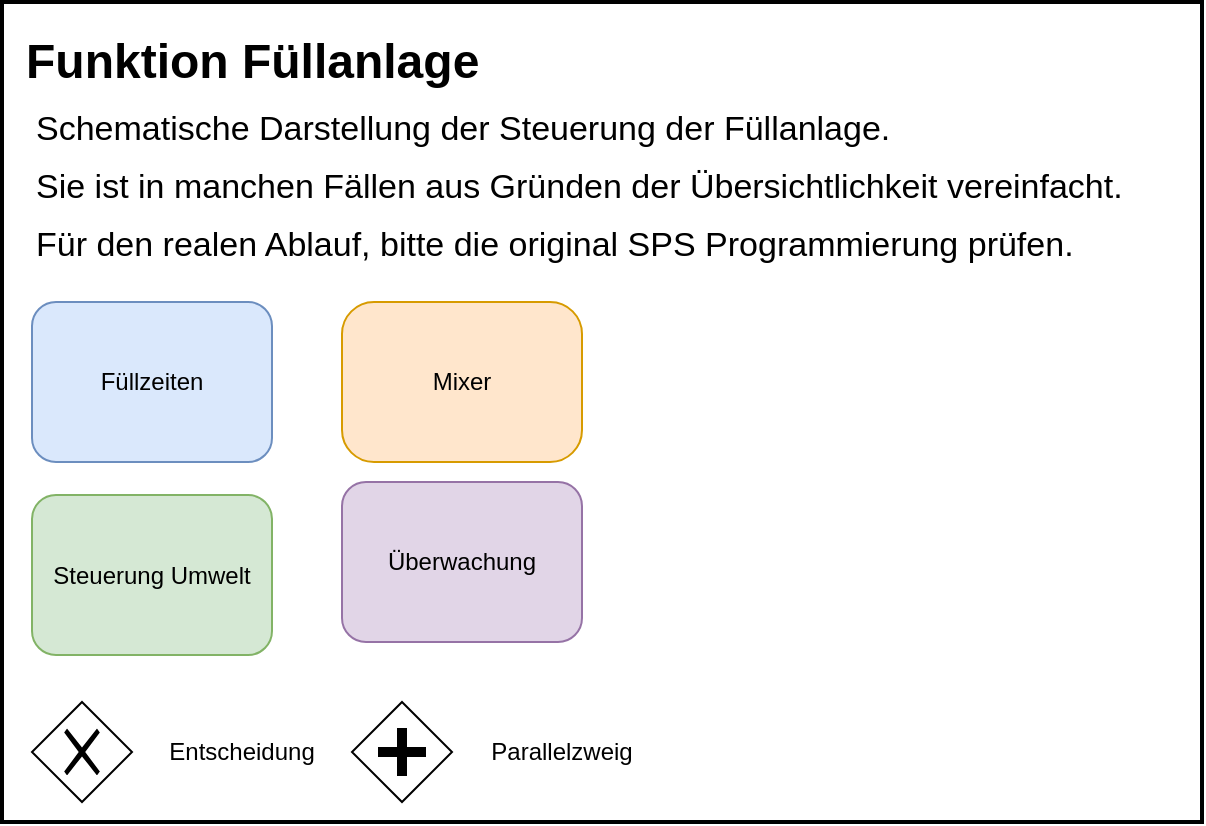 <mxfile version="13.6.2" type="device"><diagram id="hMePZybW7stMpZZ-UBKv" name="Page-1"><mxGraphModel dx="1531" dy="1958" grid="1" gridSize="10" guides="1" tooltips="1" connect="1" arrows="1" fold="1" page="1" pageScale="1" pageWidth="1169" pageHeight="827" math="0" shadow="0"><root><mxCell id="0"/><mxCell id="1" parent="0"/><mxCell id="2uPU1dPh4ZPiWOFAYeio-160" value="" style="rounded=0;whiteSpace=wrap;html=1;strokeWidth=2;" vertex="1" parent="1"><mxGeometry x="180" y="-690" width="600" height="410" as="geometry"/></mxCell><mxCell id="2uPU1dPh4ZPiWOFAYeio-60" value="Überwachung" style="shape=ext;rounded=1;html=1;whiteSpace=wrap;fillColor=#e1d5e7;strokeColor=#9673a6;" vertex="1" parent="1"><mxGeometry x="350" y="-450" width="120" height="80" as="geometry"/></mxCell><mxCell id="2uPU1dPh4ZPiWOFAYeio-148" value="" style="shape=mxgraph.bpmn.shape;html=1;verticalLabelPosition=bottom;labelBackgroundColor=#ffffff;verticalAlign=top;align=center;perimeter=rhombusPerimeter;background=gateway;outlineConnect=0;outline=none;symbol=exclusiveGw;" vertex="1" parent="1"><mxGeometry x="195" y="-340" width="50" height="50" as="geometry"/></mxCell><mxCell id="2uPU1dPh4ZPiWOFAYeio-149" value="" style="shape=mxgraph.bpmn.shape;html=1;verticalLabelPosition=bottom;labelBackgroundColor=#ffffff;verticalAlign=top;align=center;perimeter=rhombusPerimeter;background=gateway;outlineConnect=0;outline=none;symbol=parallelGw;" vertex="1" parent="1"><mxGeometry x="355" y="-340" width="50" height="50" as="geometry"/></mxCell><mxCell id="2uPU1dPh4ZPiWOFAYeio-150" value="Parallelzweig" style="text;html=1;strokeColor=none;fillColor=none;align=center;verticalAlign=middle;whiteSpace=wrap;rounded=0;" vertex="1" parent="1"><mxGeometry x="440" y="-325" width="40" height="20" as="geometry"/></mxCell><mxCell id="2uPU1dPh4ZPiWOFAYeio-151" value="Entscheidung" style="text;html=1;strokeColor=none;fillColor=none;align=center;verticalAlign=middle;whiteSpace=wrap;rounded=0;" vertex="1" parent="1"><mxGeometry x="280" y="-325" width="40" height="20" as="geometry"/></mxCell><mxCell id="2uPU1dPh4ZPiWOFAYeio-152" value="Steuerung Umwelt" style="shape=ext;rounded=1;html=1;whiteSpace=wrap;fillColor=#d5e8d4;strokeColor=#82b366;" vertex="1" parent="1"><mxGeometry x="195" y="-443.5" width="120" height="80" as="geometry"/></mxCell><mxCell id="2uPU1dPh4ZPiWOFAYeio-153" value="Füllzeiten" style="shape=ext;rounded=1;html=1;whiteSpace=wrap;fillColor=#dae8fc;strokeColor=#6c8ebf;" vertex="1" parent="1"><mxGeometry x="195" y="-540" width="120" height="80" as="geometry"/></mxCell><mxCell id="2uPU1dPh4ZPiWOFAYeio-154" value="Mixer" style="shape=ext;rounded=1;html=1;whiteSpace=wrap;arcSize=20;fillColor=#ffe6cc;strokeColor=#d79b00;" vertex="1" parent="1"><mxGeometry x="350" y="-540" width="120" height="80" as="geometry"/></mxCell><mxCell id="2uPU1dPh4ZPiWOFAYeio-157" value="&lt;span style=&quot;font-weight: normal&quot;&gt;&lt;font style=&quot;font-size: 17px&quot;&gt;Schematische Darstellung der Steuerung der Füllanlage.&lt;br&gt;Sie ist in manchen Fällen aus Gründen der Übersichtlichkeit vereinfacht.&lt;br&gt;Für den realen Ablauf, bitte die original SPS Programmierung prüfen.&lt;br&gt;&lt;/font&gt;&lt;/span&gt;" style="text;strokeColor=none;fillColor=none;html=1;fontSize=24;fontStyle=1;verticalAlign=middle;align=left;" vertex="1" parent="1"><mxGeometry x="195" y="-620" width="320" height="40" as="geometry"/></mxCell><mxCell id="2uPU1dPh4ZPiWOFAYeio-158" value="Funktion Füllanlage" style="text;strokeColor=none;fillColor=none;html=1;fontSize=24;fontStyle=1;verticalAlign=middle;align=left;" vertex="1" parent="1"><mxGeometry x="190" y="-680" width="320" height="40" as="geometry"/></mxCell></root></mxGraphModel></diagram></mxfile>